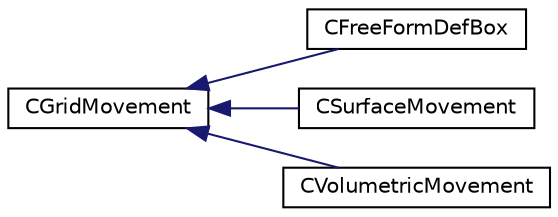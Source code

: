 digraph "Graphical Class Hierarchy"
{
 // LATEX_PDF_SIZE
  edge [fontname="Helvetica",fontsize="10",labelfontname="Helvetica",labelfontsize="10"];
  node [fontname="Helvetica",fontsize="10",shape=record];
  rankdir="LR";
  Node0 [label="CGridMovement",height=0.2,width=0.4,color="black", fillcolor="white", style="filled",URL="$classCGridMovement.html",tooltip="Class for moving the surface and volumetric numerical grid (2D and 3D problems)."];
  Node0 -> Node1 [dir="back",color="midnightblue",fontsize="10",style="solid",fontname="Helvetica"];
  Node1 [label="CFreeFormDefBox",height=0.2,width=0.4,color="black", fillcolor="white", style="filled",URL="$classCFreeFormDefBox.html",tooltip="Class for defining the free form FFDBox structure."];
  Node0 -> Node2 [dir="back",color="midnightblue",fontsize="10",style="solid",fontname="Helvetica"];
  Node2 [label="CSurfaceMovement",height=0.2,width=0.4,color="black", fillcolor="white", style="filled",URL="$classCSurfaceMovement.html",tooltip="Class for moving the surface numerical grid."];
  Node0 -> Node3 [dir="back",color="midnightblue",fontsize="10",style="solid",fontname="Helvetica"];
  Node3 [label="CVolumetricMovement",height=0.2,width=0.4,color="black", fillcolor="white", style="filled",URL="$classCVolumetricMovement.html",tooltip="Class for moving the volumetric numerical grid."];
}
